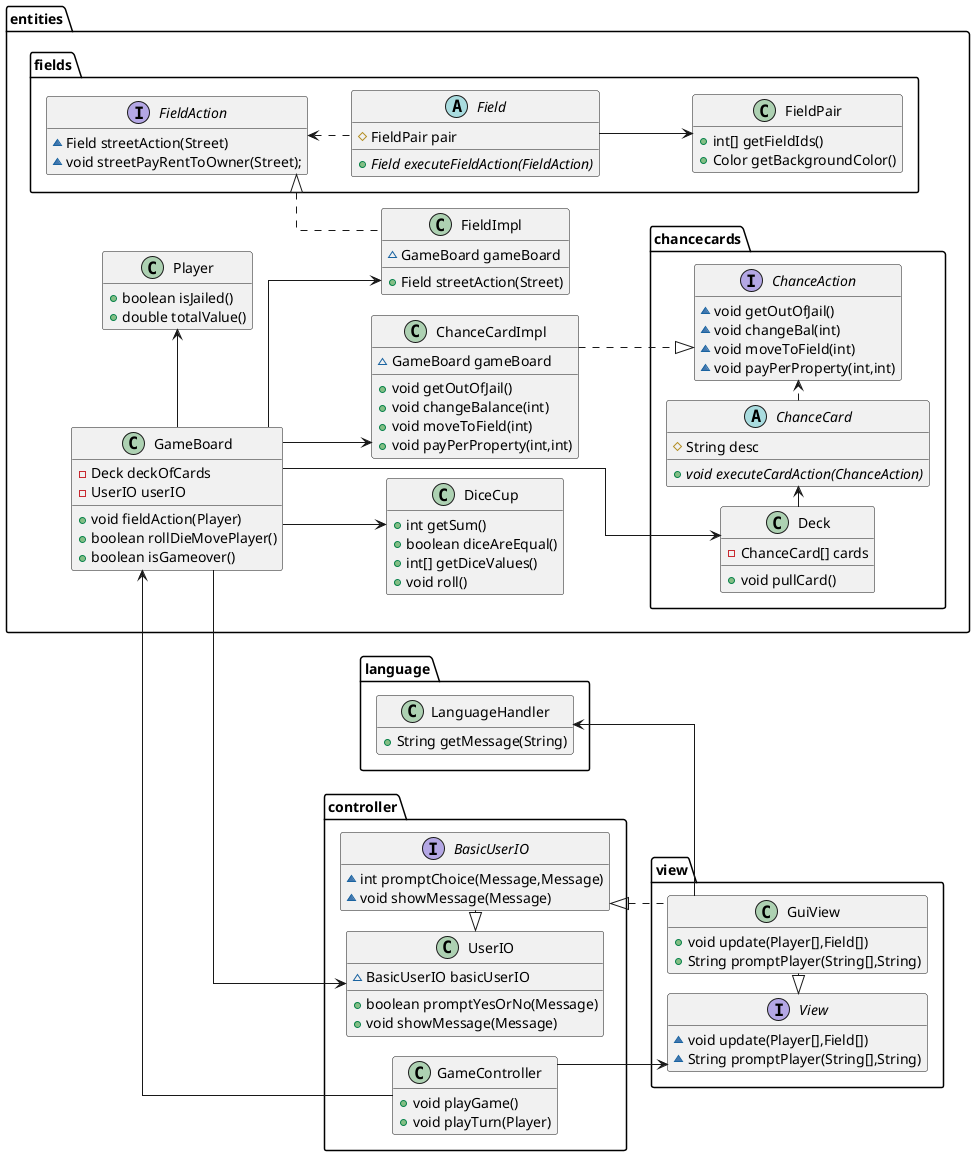 @startuml
hide empty members
skinparam linetype ortho
left to right direction
skinparam nodesep 20
skinparam ranksep 20

package entities{
    class ChanceCardImpl {
        ~ GameBoard gameBoard
        + void getOutOfJail()
        + void changeBalance(int)
        + void moveToField(int)
        + void payPerProperty(int,int)
    }
    class GameBoard {
        - Deck deckOfCards
        - UserIO userIO
        + void fieldAction(Player)
        + boolean rollDieMovePlayer()
        + boolean isGameover()
    }

    class Player {
        + boolean isJailed()
        + double totalValue()
    }
    class DiceCup {
        + int getSum()
        + boolean diceAreEqual()
        + int[] getDiceValues()
        + void roll()
    }
    class FieldImpl {
	~ GameBoard gameBoard
	+ Field streetAction(Street)
    }

    package chancecards {
        class Deck {
            -ChanceCard[] cards
            + void pullCard()
        }
        interface ChanceAction {
            ~ void getOutOfJail()
            ~ void changeBal(int)
            ~ void moveToField(int)
            ~ void payPerProperty(int,int)
        }
        abstract class ChanceCard {
            # String desc
            + {abstract}void executeCardAction(ChanceAction)
        }
    }
    package fields {
         abstract class Field {
            # FieldPair pair
            + {abstract}Field executeFieldAction(FieldAction)
        }
        class FieldPair {
            + int[] getFieldIds()
            + Color getBackgroundColor()
        }

        interface FieldAction {
            ~ Field streetAction(Street)
            ~ void streetPayRentToOwner(Street);
        }
    }
}


package language{
    class LanguageHandler {
        + String getMessage(String)
    }
}

package controller {
    class UserIO {
        ~ BasicUserIO basicUserIO
        + boolean promptYesOrNo(Message)
        + void showMessage(Message)
    }

    interface BasicUserIO {
        ~ int promptChoice(Message,Message)
        ~ void showMessage(Message)
    }

    class GameController {
        + void playGame()
        + void playTurn(Player)
    }
}
package view{
    class GuiView {
        + void update(Player[],Field[])
        + String promptPlayer(String[],String)
    }

    interface View {
        ~ void update(Player[],Field[])
        ~ String promptPlayer(String[],String)
    }
}


GameBoard <-- GameController


GameBoard --> ChanceCardImpl
GameBoard --> FieldImpl

Player -up[hidden]-> FieldImpl

GameBoard -left-> Player
GameBoard --> DiceCup
GameBoard --> UserIO

GameBoard -[norank]-> Deck
GuiView -[norank]-> LanguageHandler
Deck -[hidden]up-> LanguageHandler
ChanceCardImpl ..|> ChanceAction
FieldAction <|.. FieldImpl
View <|.left. GuiView
BasicUserIO <|.down. GuiView
UserIO <|.right. BasicUserIO
GameController --> View
FieldAction <..Field
FieldPair <-up-Field
Deck  -right-> ChanceCard
ChanceAction <.left.ChanceCard

@enduml